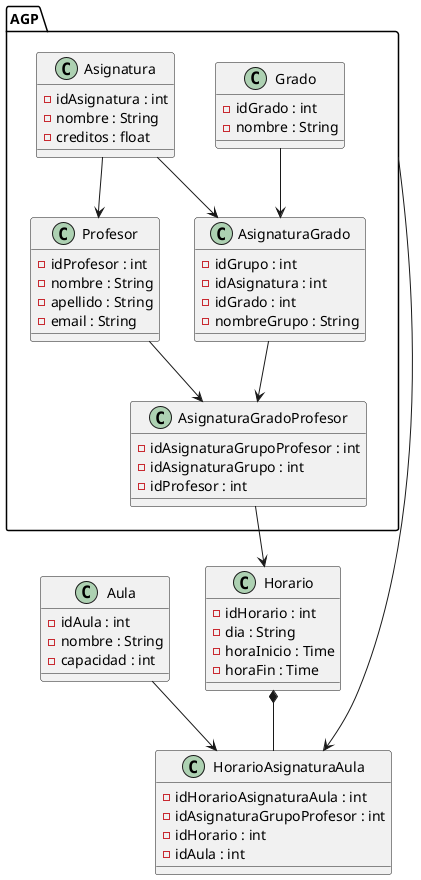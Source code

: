 @startuml
package "AGP" {
  class Grado {
    - idGrado : int
    - nombre : String
  }

  class Asignatura {
    - idAsignatura : int
    - nombre : String
    - creditos : float
  }

  class AsignaturaGrado {
    - idGrupo : int
    - idAsignatura : int
    - idGrado : int
    - nombreGrupo : String
  }

  class AsignaturaGradoProfesor {
    - idAsignaturaGrupoProfesor : int
    - idAsignaturaGrupo : int
    - idProfesor : int
  }

  class Profesor {
    - idProfesor : int
    - nombre : String
    - apellido : String
    - email : String
  }
  
  Asignatura --> Profesor
  Grado --> AsignaturaGrado
  Asignatura --> AsignaturaGrado
  AsignaturaGrado --> AsignaturaGradoProfesor
  Profesor --> AsignaturaGradoProfesor
}

class Horario {
  - idHorario : int
  - dia : String
  - horaInicio : Time
  - horaFin : Time
}

class HorarioAsignaturaAula {
  - idHorarioAsignaturaAula : int
  - idAsignaturaGrupoProfesor : int
  - idHorario : int
  - idAula : int
}

class Aula {
  - idAula : int
  - nombre : String
  - capacidad : int
}

AsignaturaGradoProfesor --> Horario
Horario *-- HorarioAsignaturaAula
Aula --> HorarioAsignaturaAula
"AGP" --> HorarioAsignaturaAula
@enduml
